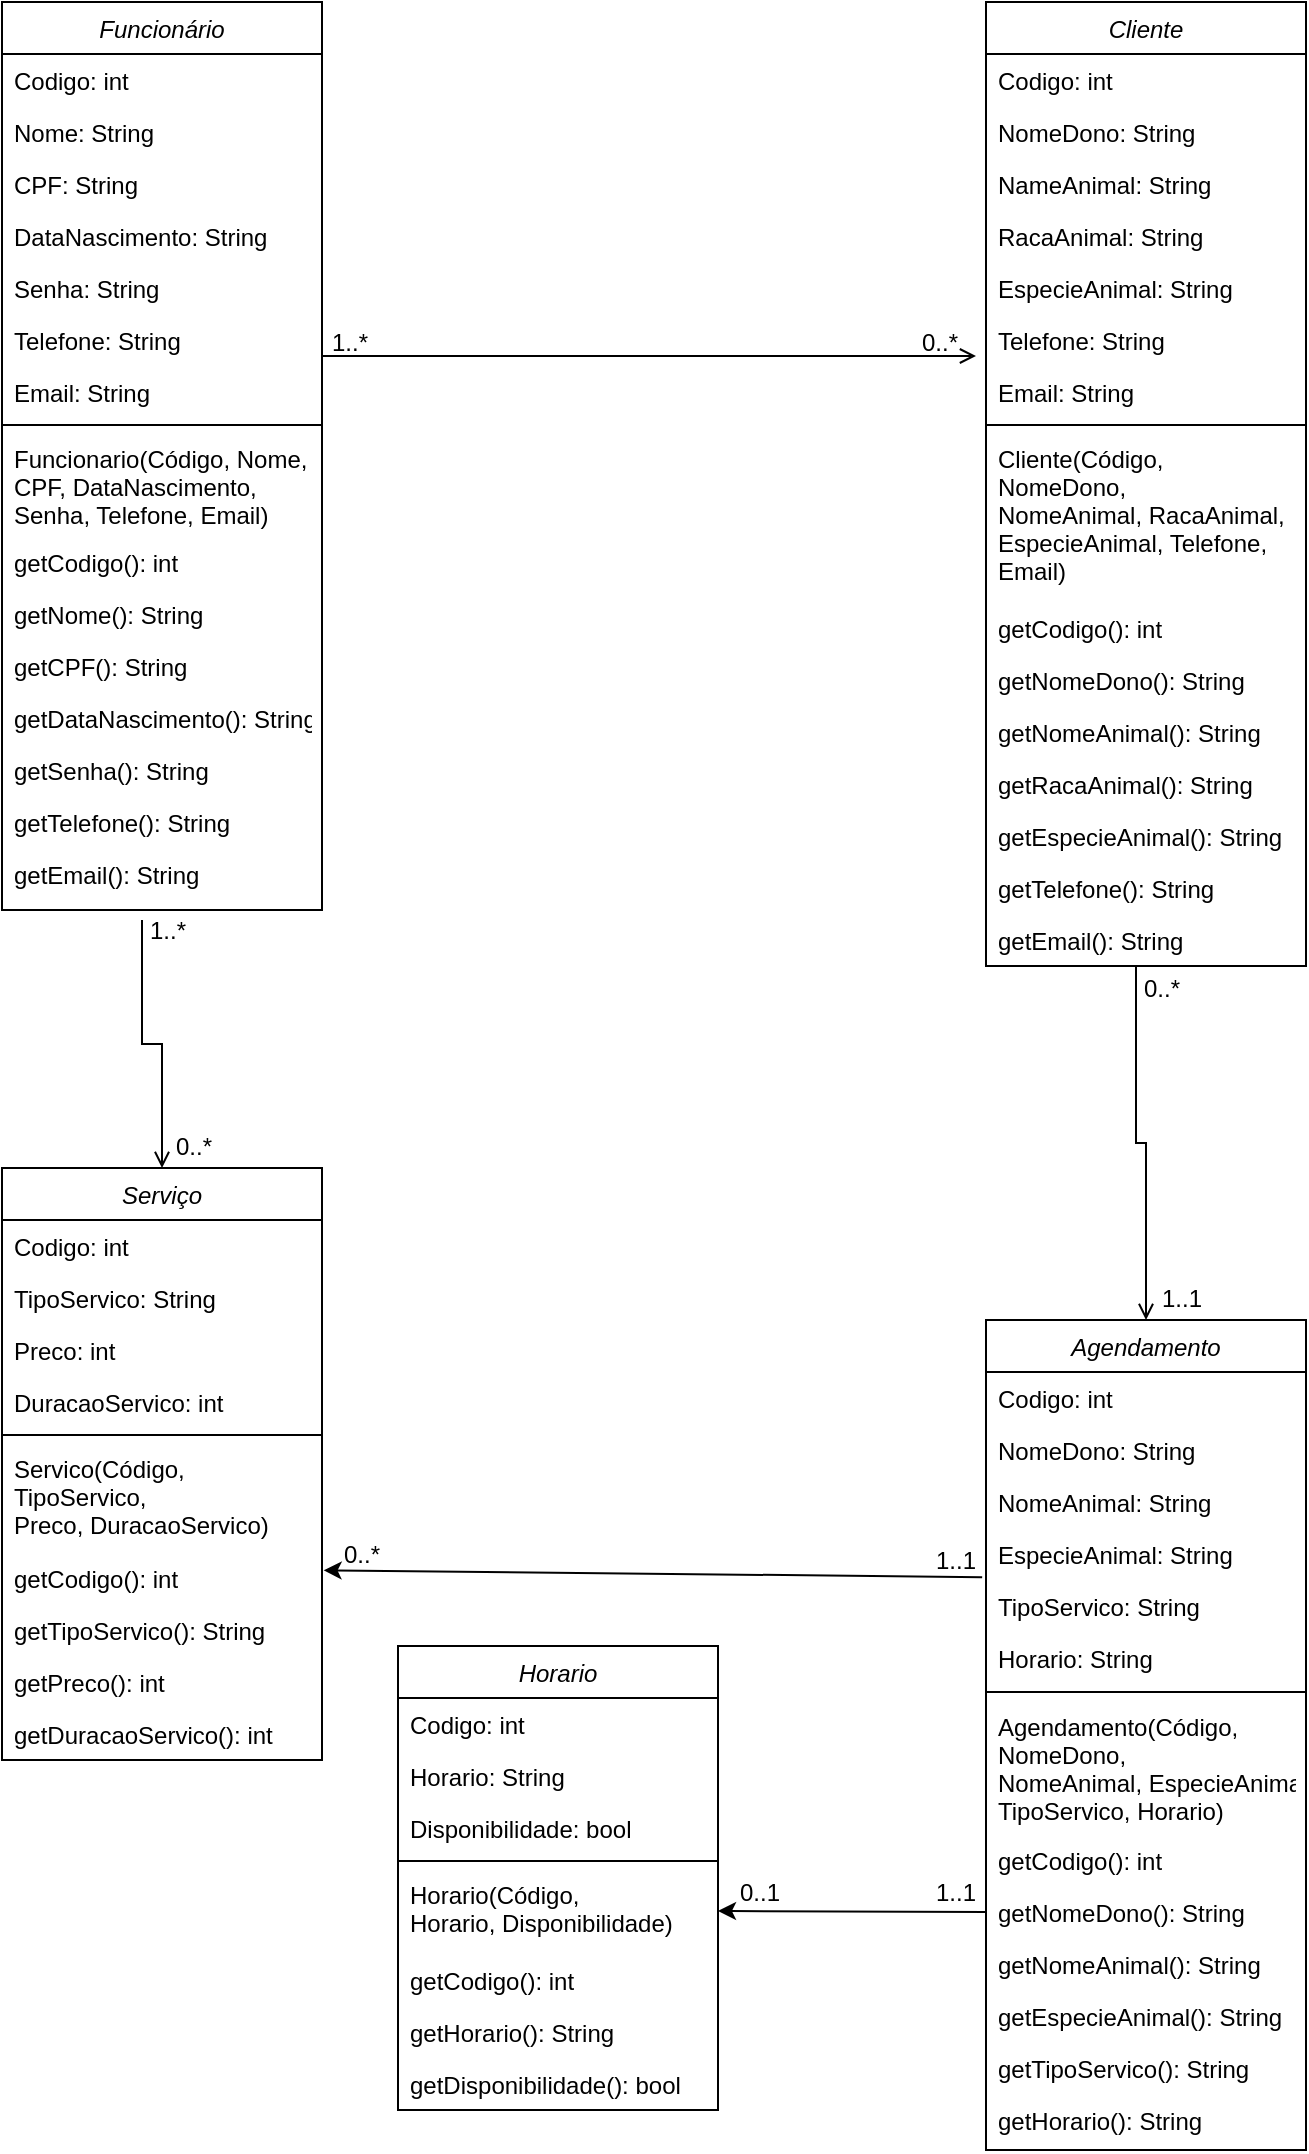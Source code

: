 <mxfile version="24.7.6">
  <diagram id="C5RBs43oDa-KdzZeNtuy" name="Page-1">
    <mxGraphModel dx="1195" dy="689" grid="0" gridSize="10" guides="1" tooltips="1" connect="1" arrows="1" fold="1" page="1" pageScale="1" pageWidth="827" pageHeight="1169" math="0" shadow="0">
      <root>
        <mxCell id="WIyWlLk6GJQsqaUBKTNV-0" />
        <mxCell id="WIyWlLk6GJQsqaUBKTNV-1" parent="WIyWlLk6GJQsqaUBKTNV-0" />
        <mxCell id="zkfFHV4jXpPFQw0GAbJ--0" value="Funcionário" style="swimlane;fontStyle=2;align=center;verticalAlign=top;childLayout=stackLayout;horizontal=1;startSize=26;horizontalStack=0;resizeParent=1;resizeLast=0;collapsible=1;marginBottom=0;rounded=0;shadow=0;strokeWidth=1;" parent="WIyWlLk6GJQsqaUBKTNV-1" vertex="1">
          <mxGeometry x="23" y="12" width="160" height="454" as="geometry">
            <mxRectangle x="230" y="140" width="160" height="26" as="alternateBounds" />
          </mxGeometry>
        </mxCell>
        <mxCell id="zkfFHV4jXpPFQw0GAbJ--1" value="Codigo: int" style="text;align=left;verticalAlign=top;spacingLeft=4;spacingRight=4;overflow=hidden;rotatable=0;points=[[0,0.5],[1,0.5]];portConstraint=eastwest;" parent="zkfFHV4jXpPFQw0GAbJ--0" vertex="1">
          <mxGeometry y="26" width="160" height="26" as="geometry" />
        </mxCell>
        <mxCell id="q6h07GVfiejWKPhblqc2-0" value="Nome: String" style="text;align=left;verticalAlign=top;spacingLeft=4;spacingRight=4;overflow=hidden;rotatable=0;points=[[0,0.5],[1,0.5]];portConstraint=eastwest;" vertex="1" parent="zkfFHV4jXpPFQw0GAbJ--0">
          <mxGeometry y="52" width="160" height="26" as="geometry" />
        </mxCell>
        <mxCell id="q6h07GVfiejWKPhblqc2-1" value="CPF: String" style="text;align=left;verticalAlign=top;spacingLeft=4;spacingRight=4;overflow=hidden;rotatable=0;points=[[0,0.5],[1,0.5]];portConstraint=eastwest;" vertex="1" parent="zkfFHV4jXpPFQw0GAbJ--0">
          <mxGeometry y="78" width="160" height="26" as="geometry" />
        </mxCell>
        <mxCell id="q6h07GVfiejWKPhblqc2-2" value="DataNascimento: String" style="text;align=left;verticalAlign=top;spacingLeft=4;spacingRight=4;overflow=hidden;rotatable=0;points=[[0,0.5],[1,0.5]];portConstraint=eastwest;" vertex="1" parent="zkfFHV4jXpPFQw0GAbJ--0">
          <mxGeometry y="104" width="160" height="26" as="geometry" />
        </mxCell>
        <mxCell id="q6h07GVfiejWKPhblqc2-3" value="Senha: String" style="text;align=left;verticalAlign=top;spacingLeft=4;spacingRight=4;overflow=hidden;rotatable=0;points=[[0,0.5],[1,0.5]];portConstraint=eastwest;" vertex="1" parent="zkfFHV4jXpPFQw0GAbJ--0">
          <mxGeometry y="130" width="160" height="26" as="geometry" />
        </mxCell>
        <mxCell id="q6h07GVfiejWKPhblqc2-4" value="Telefone: String" style="text;align=left;verticalAlign=top;spacingLeft=4;spacingRight=4;overflow=hidden;rotatable=0;points=[[0,0.5],[1,0.5]];portConstraint=eastwest;" vertex="1" parent="zkfFHV4jXpPFQw0GAbJ--0">
          <mxGeometry y="156" width="160" height="26" as="geometry" />
        </mxCell>
        <mxCell id="q6h07GVfiejWKPhblqc2-5" value="Email: String" style="text;align=left;verticalAlign=top;spacingLeft=4;spacingRight=4;overflow=hidden;rotatable=0;points=[[0,0.5],[1,0.5]];portConstraint=eastwest;" vertex="1" parent="zkfFHV4jXpPFQw0GAbJ--0">
          <mxGeometry y="182" width="160" height="26" as="geometry" />
        </mxCell>
        <mxCell id="zkfFHV4jXpPFQw0GAbJ--4" value="" style="line;html=1;strokeWidth=1;align=left;verticalAlign=middle;spacingTop=-1;spacingLeft=3;spacingRight=3;rotatable=0;labelPosition=right;points=[];portConstraint=eastwest;" parent="zkfFHV4jXpPFQw0GAbJ--0" vertex="1">
          <mxGeometry y="208" width="160" height="7" as="geometry" />
        </mxCell>
        <mxCell id="zkfFHV4jXpPFQw0GAbJ--5" value="Funcionario(Código, Nome, &#xa;CPF, DataNascimento, &#xa;Senha, Telefone, Email)" style="text;align=left;verticalAlign=top;spacingLeft=4;spacingRight=4;overflow=hidden;rotatable=0;points=[[0,0.5],[1,0.5]];portConstraint=eastwest;" parent="zkfFHV4jXpPFQw0GAbJ--0" vertex="1">
          <mxGeometry y="215" width="160" height="52" as="geometry" />
        </mxCell>
        <mxCell id="q6h07GVfiejWKPhblqc2-6" value="getCodigo(): int" style="text;align=left;verticalAlign=top;spacingLeft=4;spacingRight=4;overflow=hidden;rotatable=0;points=[[0,0.5],[1,0.5]];portConstraint=eastwest;" vertex="1" parent="zkfFHV4jXpPFQw0GAbJ--0">
          <mxGeometry y="267" width="160" height="26" as="geometry" />
        </mxCell>
        <mxCell id="q6h07GVfiejWKPhblqc2-7" value="getNome(): String" style="text;align=left;verticalAlign=top;spacingLeft=4;spacingRight=4;overflow=hidden;rotatable=0;points=[[0,0.5],[1,0.5]];portConstraint=eastwest;" vertex="1" parent="zkfFHV4jXpPFQw0GAbJ--0">
          <mxGeometry y="293" width="160" height="26" as="geometry" />
        </mxCell>
        <mxCell id="q6h07GVfiejWKPhblqc2-8" value="getCPF(): String" style="text;align=left;verticalAlign=top;spacingLeft=4;spacingRight=4;overflow=hidden;rotatable=0;points=[[0,0.5],[1,0.5]];portConstraint=eastwest;" vertex="1" parent="zkfFHV4jXpPFQw0GAbJ--0">
          <mxGeometry y="319" width="160" height="26" as="geometry" />
        </mxCell>
        <mxCell id="q6h07GVfiejWKPhblqc2-9" value="getDataNascimento(): String" style="text;align=left;verticalAlign=top;spacingLeft=4;spacingRight=4;overflow=hidden;rotatable=0;points=[[0,0.5],[1,0.5]];portConstraint=eastwest;" vertex="1" parent="zkfFHV4jXpPFQw0GAbJ--0">
          <mxGeometry y="345" width="160" height="26" as="geometry" />
        </mxCell>
        <mxCell id="q6h07GVfiejWKPhblqc2-10" value="getSenha(): String" style="text;align=left;verticalAlign=top;spacingLeft=4;spacingRight=4;overflow=hidden;rotatable=0;points=[[0,0.5],[1,0.5]];portConstraint=eastwest;" vertex="1" parent="zkfFHV4jXpPFQw0GAbJ--0">
          <mxGeometry y="371" width="160" height="26" as="geometry" />
        </mxCell>
        <mxCell id="q6h07GVfiejWKPhblqc2-11" value="getTelefone(): String" style="text;align=left;verticalAlign=top;spacingLeft=4;spacingRight=4;overflow=hidden;rotatable=0;points=[[0,0.5],[1,0.5]];portConstraint=eastwest;" vertex="1" parent="zkfFHV4jXpPFQw0GAbJ--0">
          <mxGeometry y="397" width="160" height="26" as="geometry" />
        </mxCell>
        <mxCell id="q6h07GVfiejWKPhblqc2-12" value="getEmail(): String" style="text;align=left;verticalAlign=top;spacingLeft=4;spacingRight=4;overflow=hidden;rotatable=0;points=[[0,0.5],[1,0.5]];portConstraint=eastwest;" vertex="1" parent="zkfFHV4jXpPFQw0GAbJ--0">
          <mxGeometry y="423" width="160" height="26" as="geometry" />
        </mxCell>
        <mxCell id="zkfFHV4jXpPFQw0GAbJ--26" value="" style="endArrow=open;shadow=0;strokeWidth=1;rounded=0;curved=0;endFill=1;edgeStyle=elbowEdgeStyle;elbow=vertical;" parent="WIyWlLk6GJQsqaUBKTNV-1" source="zkfFHV4jXpPFQw0GAbJ--0" edge="1">
          <mxGeometry x="0.5" y="41" relative="1" as="geometry">
            <mxPoint x="380" y="192" as="sourcePoint" />
            <mxPoint x="510" y="189" as="targetPoint" />
            <mxPoint x="-40" y="32" as="offset" />
          </mxGeometry>
        </mxCell>
        <mxCell id="zkfFHV4jXpPFQw0GAbJ--27" value="1..*" style="resizable=0;align=left;verticalAlign=bottom;labelBackgroundColor=none;fontSize=12;" parent="zkfFHV4jXpPFQw0GAbJ--26" connectable="0" vertex="1">
          <mxGeometry x="-1" relative="1" as="geometry">
            <mxPoint x="3" y="2" as="offset" />
          </mxGeometry>
        </mxCell>
        <mxCell id="q6h07GVfiejWKPhblqc2-13" value="Cliente" style="swimlane;fontStyle=2;align=center;verticalAlign=top;childLayout=stackLayout;horizontal=1;startSize=26;horizontalStack=0;resizeParent=1;resizeLast=0;collapsible=1;marginBottom=0;rounded=0;shadow=0;strokeWidth=1;" vertex="1" parent="WIyWlLk6GJQsqaUBKTNV-1">
          <mxGeometry x="515" y="12" width="160" height="482" as="geometry">
            <mxRectangle x="230" y="140" width="160" height="26" as="alternateBounds" />
          </mxGeometry>
        </mxCell>
        <mxCell id="q6h07GVfiejWKPhblqc2-14" value="Codigo: int" style="text;align=left;verticalAlign=top;spacingLeft=4;spacingRight=4;overflow=hidden;rotatable=0;points=[[0,0.5],[1,0.5]];portConstraint=eastwest;" vertex="1" parent="q6h07GVfiejWKPhblqc2-13">
          <mxGeometry y="26" width="160" height="26" as="geometry" />
        </mxCell>
        <mxCell id="q6h07GVfiejWKPhblqc2-15" value="NomeDono: String" style="text;align=left;verticalAlign=top;spacingLeft=4;spacingRight=4;overflow=hidden;rotatable=0;points=[[0,0.5],[1,0.5]];portConstraint=eastwest;" vertex="1" parent="q6h07GVfiejWKPhblqc2-13">
          <mxGeometry y="52" width="160" height="26" as="geometry" />
        </mxCell>
        <mxCell id="q6h07GVfiejWKPhblqc2-16" value="NameAnimal: String" style="text;align=left;verticalAlign=top;spacingLeft=4;spacingRight=4;overflow=hidden;rotatable=0;points=[[0,0.5],[1,0.5]];portConstraint=eastwest;" vertex="1" parent="q6h07GVfiejWKPhblqc2-13">
          <mxGeometry y="78" width="160" height="26" as="geometry" />
        </mxCell>
        <mxCell id="q6h07GVfiejWKPhblqc2-17" value="RacaAnimal: String" style="text;align=left;verticalAlign=top;spacingLeft=4;spacingRight=4;overflow=hidden;rotatable=0;points=[[0,0.5],[1,0.5]];portConstraint=eastwest;" vertex="1" parent="q6h07GVfiejWKPhblqc2-13">
          <mxGeometry y="104" width="160" height="26" as="geometry" />
        </mxCell>
        <mxCell id="q6h07GVfiejWKPhblqc2-18" value="EspecieAnimal: String" style="text;align=left;verticalAlign=top;spacingLeft=4;spacingRight=4;overflow=hidden;rotatable=0;points=[[0,0.5],[1,0.5]];portConstraint=eastwest;" vertex="1" parent="q6h07GVfiejWKPhblqc2-13">
          <mxGeometry y="130" width="160" height="26" as="geometry" />
        </mxCell>
        <mxCell id="q6h07GVfiejWKPhblqc2-19" value="Telefone: String" style="text;align=left;verticalAlign=top;spacingLeft=4;spacingRight=4;overflow=hidden;rotatable=0;points=[[0,0.5],[1,0.5]];portConstraint=eastwest;" vertex="1" parent="q6h07GVfiejWKPhblqc2-13">
          <mxGeometry y="156" width="160" height="26" as="geometry" />
        </mxCell>
        <mxCell id="q6h07GVfiejWKPhblqc2-20" value="Email: String" style="text;align=left;verticalAlign=top;spacingLeft=4;spacingRight=4;overflow=hidden;rotatable=0;points=[[0,0.5],[1,0.5]];portConstraint=eastwest;" vertex="1" parent="q6h07GVfiejWKPhblqc2-13">
          <mxGeometry y="182" width="160" height="26" as="geometry" />
        </mxCell>
        <mxCell id="q6h07GVfiejWKPhblqc2-21" value="" style="line;html=1;strokeWidth=1;align=left;verticalAlign=middle;spacingTop=-1;spacingLeft=3;spacingRight=3;rotatable=0;labelPosition=right;points=[];portConstraint=eastwest;" vertex="1" parent="q6h07GVfiejWKPhblqc2-13">
          <mxGeometry y="208" width="160" height="7" as="geometry" />
        </mxCell>
        <mxCell id="q6h07GVfiejWKPhblqc2-22" value="Cliente(Código, &#xa;NomeDono, &#xa;NomeAnimal, RacaAnimal, &#xa;EspecieAnimal, Telefone, &#xa;Email)" style="text;align=left;verticalAlign=top;spacingLeft=4;spacingRight=4;overflow=hidden;rotatable=0;points=[[0,0.5],[1,0.5]];portConstraint=eastwest;" vertex="1" parent="q6h07GVfiejWKPhblqc2-13">
          <mxGeometry y="215" width="160" height="85" as="geometry" />
        </mxCell>
        <mxCell id="q6h07GVfiejWKPhblqc2-23" value="getCodigo(): int" style="text;align=left;verticalAlign=top;spacingLeft=4;spacingRight=4;overflow=hidden;rotatable=0;points=[[0,0.5],[1,0.5]];portConstraint=eastwest;" vertex="1" parent="q6h07GVfiejWKPhblqc2-13">
          <mxGeometry y="300" width="160" height="26" as="geometry" />
        </mxCell>
        <mxCell id="q6h07GVfiejWKPhblqc2-24" value="getNomeDono(): String" style="text;align=left;verticalAlign=top;spacingLeft=4;spacingRight=4;overflow=hidden;rotatable=0;points=[[0,0.5],[1,0.5]];portConstraint=eastwest;" vertex="1" parent="q6h07GVfiejWKPhblqc2-13">
          <mxGeometry y="326" width="160" height="26" as="geometry" />
        </mxCell>
        <mxCell id="q6h07GVfiejWKPhblqc2-25" value="getNomeAnimal(): String" style="text;align=left;verticalAlign=top;spacingLeft=4;spacingRight=4;overflow=hidden;rotatable=0;points=[[0,0.5],[1,0.5]];portConstraint=eastwest;" vertex="1" parent="q6h07GVfiejWKPhblqc2-13">
          <mxGeometry y="352" width="160" height="26" as="geometry" />
        </mxCell>
        <mxCell id="q6h07GVfiejWKPhblqc2-26" value="getRacaAnimal(): String" style="text;align=left;verticalAlign=top;spacingLeft=4;spacingRight=4;overflow=hidden;rotatable=0;points=[[0,0.5],[1,0.5]];portConstraint=eastwest;" vertex="1" parent="q6h07GVfiejWKPhblqc2-13">
          <mxGeometry y="378" width="160" height="26" as="geometry" />
        </mxCell>
        <mxCell id="q6h07GVfiejWKPhblqc2-27" value="getEspecieAnimal(): String" style="text;align=left;verticalAlign=top;spacingLeft=4;spacingRight=4;overflow=hidden;rotatable=0;points=[[0,0.5],[1,0.5]];portConstraint=eastwest;" vertex="1" parent="q6h07GVfiejWKPhblqc2-13">
          <mxGeometry y="404" width="160" height="26" as="geometry" />
        </mxCell>
        <mxCell id="q6h07GVfiejWKPhblqc2-28" value="getTelefone(): String" style="text;align=left;verticalAlign=top;spacingLeft=4;spacingRight=4;overflow=hidden;rotatable=0;points=[[0,0.5],[1,0.5]];portConstraint=eastwest;" vertex="1" parent="q6h07GVfiejWKPhblqc2-13">
          <mxGeometry y="430" width="160" height="26" as="geometry" />
        </mxCell>
        <mxCell id="q6h07GVfiejWKPhblqc2-29" value="getEmail(): String" style="text;align=left;verticalAlign=top;spacingLeft=4;spacingRight=4;overflow=hidden;rotatable=0;points=[[0,0.5],[1,0.5]];portConstraint=eastwest;" vertex="1" parent="q6h07GVfiejWKPhblqc2-13">
          <mxGeometry y="456" width="160" height="26" as="geometry" />
        </mxCell>
        <mxCell id="q6h07GVfiejWKPhblqc2-31" value="Serviço" style="swimlane;fontStyle=2;align=center;verticalAlign=top;childLayout=stackLayout;horizontal=1;startSize=26;horizontalStack=0;resizeParent=1;resizeLast=0;collapsible=1;marginBottom=0;rounded=0;shadow=0;strokeWidth=1;" vertex="1" parent="WIyWlLk6GJQsqaUBKTNV-1">
          <mxGeometry x="23" y="595" width="160" height="296" as="geometry">
            <mxRectangle x="230" y="140" width="160" height="26" as="alternateBounds" />
          </mxGeometry>
        </mxCell>
        <mxCell id="q6h07GVfiejWKPhblqc2-32" value="Codigo: int" style="text;align=left;verticalAlign=top;spacingLeft=4;spacingRight=4;overflow=hidden;rotatable=0;points=[[0,0.5],[1,0.5]];portConstraint=eastwest;" vertex="1" parent="q6h07GVfiejWKPhblqc2-31">
          <mxGeometry y="26" width="160" height="26" as="geometry" />
        </mxCell>
        <mxCell id="q6h07GVfiejWKPhblqc2-33" value="TipoServico: String" style="text;align=left;verticalAlign=top;spacingLeft=4;spacingRight=4;overflow=hidden;rotatable=0;points=[[0,0.5],[1,0.5]];portConstraint=eastwest;" vertex="1" parent="q6h07GVfiejWKPhblqc2-31">
          <mxGeometry y="52" width="160" height="26" as="geometry" />
        </mxCell>
        <mxCell id="q6h07GVfiejWKPhblqc2-34" value="Preco: int" style="text;align=left;verticalAlign=top;spacingLeft=4;spacingRight=4;overflow=hidden;rotatable=0;points=[[0,0.5],[1,0.5]];portConstraint=eastwest;" vertex="1" parent="q6h07GVfiejWKPhblqc2-31">
          <mxGeometry y="78" width="160" height="26" as="geometry" />
        </mxCell>
        <mxCell id="q6h07GVfiejWKPhblqc2-35" value="DuracaoServico: int" style="text;align=left;verticalAlign=top;spacingLeft=4;spacingRight=4;overflow=hidden;rotatable=0;points=[[0,0.5],[1,0.5]];portConstraint=eastwest;" vertex="1" parent="q6h07GVfiejWKPhblqc2-31">
          <mxGeometry y="104" width="160" height="26" as="geometry" />
        </mxCell>
        <mxCell id="q6h07GVfiejWKPhblqc2-39" value="" style="line;html=1;strokeWidth=1;align=left;verticalAlign=middle;spacingTop=-1;spacingLeft=3;spacingRight=3;rotatable=0;labelPosition=right;points=[];portConstraint=eastwest;" vertex="1" parent="q6h07GVfiejWKPhblqc2-31">
          <mxGeometry y="130" width="160" height="7" as="geometry" />
        </mxCell>
        <mxCell id="q6h07GVfiejWKPhblqc2-40" value="Servico(Código, &#xa;TipoServico, &#xa;Preco, DuracaoServico)" style="text;align=left;verticalAlign=top;spacingLeft=4;spacingRight=4;overflow=hidden;rotatable=0;points=[[0,0.5],[1,0.5]];portConstraint=eastwest;" vertex="1" parent="q6h07GVfiejWKPhblqc2-31">
          <mxGeometry y="137" width="160" height="55" as="geometry" />
        </mxCell>
        <mxCell id="q6h07GVfiejWKPhblqc2-41" value="getCodigo(): int" style="text;align=left;verticalAlign=top;spacingLeft=4;spacingRight=4;overflow=hidden;rotatable=0;points=[[0,0.5],[1,0.5]];portConstraint=eastwest;" vertex="1" parent="q6h07GVfiejWKPhblqc2-31">
          <mxGeometry y="192" width="160" height="26" as="geometry" />
        </mxCell>
        <mxCell id="q6h07GVfiejWKPhblqc2-42" value="getTipoServico(): String" style="text;align=left;verticalAlign=top;spacingLeft=4;spacingRight=4;overflow=hidden;rotatable=0;points=[[0,0.5],[1,0.5]];portConstraint=eastwest;" vertex="1" parent="q6h07GVfiejWKPhblqc2-31">
          <mxGeometry y="218" width="160" height="26" as="geometry" />
        </mxCell>
        <mxCell id="q6h07GVfiejWKPhblqc2-43" value="getPreco(): int" style="text;align=left;verticalAlign=top;spacingLeft=4;spacingRight=4;overflow=hidden;rotatable=0;points=[[0,0.5],[1,0.5]];portConstraint=eastwest;" vertex="1" parent="q6h07GVfiejWKPhblqc2-31">
          <mxGeometry y="244" width="160" height="26" as="geometry" />
        </mxCell>
        <mxCell id="q6h07GVfiejWKPhblqc2-44" value="getDuracaoServico(): int" style="text;align=left;verticalAlign=top;spacingLeft=4;spacingRight=4;overflow=hidden;rotatable=0;points=[[0,0.5],[1,0.5]];portConstraint=eastwest;" vertex="1" parent="q6h07GVfiejWKPhblqc2-31">
          <mxGeometry y="270" width="160" height="26" as="geometry" />
        </mxCell>
        <mxCell id="q6h07GVfiejWKPhblqc2-49" value="Agendamento" style="swimlane;fontStyle=2;align=center;verticalAlign=top;childLayout=stackLayout;horizontal=1;startSize=26;horizontalStack=0;resizeParent=1;resizeLast=0;collapsible=1;marginBottom=0;rounded=0;shadow=0;strokeWidth=1;" vertex="1" parent="WIyWlLk6GJQsqaUBKTNV-1">
          <mxGeometry x="515" y="671" width="160" height="415" as="geometry">
            <mxRectangle x="230" y="140" width="160" height="26" as="alternateBounds" />
          </mxGeometry>
        </mxCell>
        <mxCell id="q6h07GVfiejWKPhblqc2-50" value="Codigo: int" style="text;align=left;verticalAlign=top;spacingLeft=4;spacingRight=4;overflow=hidden;rotatable=0;points=[[0,0.5],[1,0.5]];portConstraint=eastwest;" vertex="1" parent="q6h07GVfiejWKPhblqc2-49">
          <mxGeometry y="26" width="160" height="26" as="geometry" />
        </mxCell>
        <mxCell id="q6h07GVfiejWKPhblqc2-51" value="NomeDono: String" style="text;align=left;verticalAlign=top;spacingLeft=4;spacingRight=4;overflow=hidden;rotatable=0;points=[[0,0.5],[1,0.5]];portConstraint=eastwest;" vertex="1" parent="q6h07GVfiejWKPhblqc2-49">
          <mxGeometry y="52" width="160" height="26" as="geometry" />
        </mxCell>
        <mxCell id="q6h07GVfiejWKPhblqc2-52" value="NomeAnimal: String" style="text;align=left;verticalAlign=top;spacingLeft=4;spacingRight=4;overflow=hidden;rotatable=0;points=[[0,0.5],[1,0.5]];portConstraint=eastwest;" vertex="1" parent="q6h07GVfiejWKPhblqc2-49">
          <mxGeometry y="78" width="160" height="26" as="geometry" />
        </mxCell>
        <mxCell id="q6h07GVfiejWKPhblqc2-53" value="EspecieAnimal: String" style="text;align=left;verticalAlign=top;spacingLeft=4;spacingRight=4;overflow=hidden;rotatable=0;points=[[0,0.5],[1,0.5]];portConstraint=eastwest;" vertex="1" parent="q6h07GVfiejWKPhblqc2-49">
          <mxGeometry y="104" width="160" height="26" as="geometry" />
        </mxCell>
        <mxCell id="q6h07GVfiejWKPhblqc2-60" value="TipoServico: String" style="text;align=left;verticalAlign=top;spacingLeft=4;spacingRight=4;overflow=hidden;rotatable=0;points=[[0,0.5],[1,0.5]];portConstraint=eastwest;" vertex="1" parent="q6h07GVfiejWKPhblqc2-49">
          <mxGeometry y="130" width="160" height="26" as="geometry" />
        </mxCell>
        <mxCell id="q6h07GVfiejWKPhblqc2-61" value="Horario: String" style="text;align=left;verticalAlign=top;spacingLeft=4;spacingRight=4;overflow=hidden;rotatable=0;points=[[0,0.5],[1,0.5]];portConstraint=eastwest;" vertex="1" parent="q6h07GVfiejWKPhblqc2-49">
          <mxGeometry y="156" width="160" height="26" as="geometry" />
        </mxCell>
        <mxCell id="q6h07GVfiejWKPhblqc2-54" value="" style="line;html=1;strokeWidth=1;align=left;verticalAlign=middle;spacingTop=-1;spacingLeft=3;spacingRight=3;rotatable=0;labelPosition=right;points=[];portConstraint=eastwest;" vertex="1" parent="q6h07GVfiejWKPhblqc2-49">
          <mxGeometry y="182" width="160" height="8" as="geometry" />
        </mxCell>
        <mxCell id="q6h07GVfiejWKPhblqc2-55" value="Agendamento(Código, &#xa;NomeDono, &#xa;NomeAnimal, EspecieAnimal, &#xa;TipoServico, Horario)" style="text;align=left;verticalAlign=top;spacingLeft=4;spacingRight=4;overflow=hidden;rotatable=0;points=[[0,0.5],[1,0.5]];portConstraint=eastwest;" vertex="1" parent="q6h07GVfiejWKPhblqc2-49">
          <mxGeometry y="190" width="160" height="67" as="geometry" />
        </mxCell>
        <mxCell id="q6h07GVfiejWKPhblqc2-56" value="getCodigo(): int" style="text;align=left;verticalAlign=top;spacingLeft=4;spacingRight=4;overflow=hidden;rotatable=0;points=[[0,0.5],[1,0.5]];portConstraint=eastwest;" vertex="1" parent="q6h07GVfiejWKPhblqc2-49">
          <mxGeometry y="257" width="160" height="26" as="geometry" />
        </mxCell>
        <mxCell id="q6h07GVfiejWKPhblqc2-57" value="getNomeDono(): String" style="text;align=left;verticalAlign=top;spacingLeft=4;spacingRight=4;overflow=hidden;rotatable=0;points=[[0,0.5],[1,0.5]];portConstraint=eastwest;" vertex="1" parent="q6h07GVfiejWKPhblqc2-49">
          <mxGeometry y="283" width="160" height="26" as="geometry" />
        </mxCell>
        <mxCell id="q6h07GVfiejWKPhblqc2-58" value="getNomeAnimal(): String" style="text;align=left;verticalAlign=top;spacingLeft=4;spacingRight=4;overflow=hidden;rotatable=0;points=[[0,0.5],[1,0.5]];portConstraint=eastwest;" vertex="1" parent="q6h07GVfiejWKPhblqc2-49">
          <mxGeometry y="309" width="160" height="26" as="geometry" />
        </mxCell>
        <mxCell id="q6h07GVfiejWKPhblqc2-59" value="getEspecieAnimal(): String" style="text;align=left;verticalAlign=top;spacingLeft=4;spacingRight=4;overflow=hidden;rotatable=0;points=[[0,0.5],[1,0.5]];portConstraint=eastwest;" vertex="1" parent="q6h07GVfiejWKPhblqc2-49">
          <mxGeometry y="335" width="160" height="26" as="geometry" />
        </mxCell>
        <mxCell id="q6h07GVfiejWKPhblqc2-62" value="getTipoServico(): String" style="text;align=left;verticalAlign=top;spacingLeft=4;spacingRight=4;overflow=hidden;rotatable=0;points=[[0,0.5],[1,0.5]];portConstraint=eastwest;" vertex="1" parent="q6h07GVfiejWKPhblqc2-49">
          <mxGeometry y="361" width="160" height="26" as="geometry" />
        </mxCell>
        <mxCell id="q6h07GVfiejWKPhblqc2-63" value="getHorario(): String" style="text;align=left;verticalAlign=top;spacingLeft=4;spacingRight=4;overflow=hidden;rotatable=0;points=[[0,0.5],[1,0.5]];portConstraint=eastwest;" vertex="1" parent="q6h07GVfiejWKPhblqc2-49">
          <mxGeometry y="387" width="160" height="26" as="geometry" />
        </mxCell>
        <mxCell id="q6h07GVfiejWKPhblqc2-64" value="Horario" style="swimlane;fontStyle=2;align=center;verticalAlign=top;childLayout=stackLayout;horizontal=1;startSize=26;horizontalStack=0;resizeParent=1;resizeLast=0;collapsible=1;marginBottom=0;rounded=0;shadow=0;strokeWidth=1;" vertex="1" parent="WIyWlLk6GJQsqaUBKTNV-1">
          <mxGeometry x="221" y="834" width="160" height="232" as="geometry">
            <mxRectangle x="230" y="140" width="160" height="26" as="alternateBounds" />
          </mxGeometry>
        </mxCell>
        <mxCell id="q6h07GVfiejWKPhblqc2-65" value="Codigo: int" style="text;align=left;verticalAlign=top;spacingLeft=4;spacingRight=4;overflow=hidden;rotatable=0;points=[[0,0.5],[1,0.5]];portConstraint=eastwest;" vertex="1" parent="q6h07GVfiejWKPhblqc2-64">
          <mxGeometry y="26" width="160" height="26" as="geometry" />
        </mxCell>
        <mxCell id="q6h07GVfiejWKPhblqc2-66" value="Horario: String" style="text;align=left;verticalAlign=top;spacingLeft=4;spacingRight=4;overflow=hidden;rotatable=0;points=[[0,0.5],[1,0.5]];portConstraint=eastwest;" vertex="1" parent="q6h07GVfiejWKPhblqc2-64">
          <mxGeometry y="52" width="160" height="26" as="geometry" />
        </mxCell>
        <mxCell id="q6h07GVfiejWKPhblqc2-67" value="Disponibilidade: bool" style="text;align=left;verticalAlign=top;spacingLeft=4;spacingRight=4;overflow=hidden;rotatable=0;points=[[0,0.5],[1,0.5]];portConstraint=eastwest;" vertex="1" parent="q6h07GVfiejWKPhblqc2-64">
          <mxGeometry y="78" width="160" height="26" as="geometry" />
        </mxCell>
        <mxCell id="q6h07GVfiejWKPhblqc2-69" value="" style="line;html=1;strokeWidth=1;align=left;verticalAlign=middle;spacingTop=-1;spacingLeft=3;spacingRight=3;rotatable=0;labelPosition=right;points=[];portConstraint=eastwest;" vertex="1" parent="q6h07GVfiejWKPhblqc2-64">
          <mxGeometry y="104" width="160" height="7" as="geometry" />
        </mxCell>
        <mxCell id="q6h07GVfiejWKPhblqc2-70" value="Horario(Código, &#xa;Horario, Disponibilidade)" style="text;align=left;verticalAlign=top;spacingLeft=4;spacingRight=4;overflow=hidden;rotatable=0;points=[[0,0.5],[1,0.5]];portConstraint=eastwest;" vertex="1" parent="q6h07GVfiejWKPhblqc2-64">
          <mxGeometry y="111" width="160" height="43" as="geometry" />
        </mxCell>
        <mxCell id="q6h07GVfiejWKPhblqc2-71" value="getCodigo(): int" style="text;align=left;verticalAlign=top;spacingLeft=4;spacingRight=4;overflow=hidden;rotatable=0;points=[[0,0.5],[1,0.5]];portConstraint=eastwest;" vertex="1" parent="q6h07GVfiejWKPhblqc2-64">
          <mxGeometry y="154" width="160" height="26" as="geometry" />
        </mxCell>
        <mxCell id="q6h07GVfiejWKPhblqc2-72" value="getHorario(): String" style="text;align=left;verticalAlign=top;spacingLeft=4;spacingRight=4;overflow=hidden;rotatable=0;points=[[0,0.5],[1,0.5]];portConstraint=eastwest;" vertex="1" parent="q6h07GVfiejWKPhblqc2-64">
          <mxGeometry y="180" width="160" height="26" as="geometry" />
        </mxCell>
        <mxCell id="q6h07GVfiejWKPhblqc2-73" value="getDisponibilidade(): bool" style="text;align=left;verticalAlign=top;spacingLeft=4;spacingRight=4;overflow=hidden;rotatable=0;points=[[0,0.5],[1,0.5]];portConstraint=eastwest;" vertex="1" parent="q6h07GVfiejWKPhblqc2-64">
          <mxGeometry y="206" width="160" height="26" as="geometry" />
        </mxCell>
        <mxCell id="q6h07GVfiejWKPhblqc2-75" value="0..*" style="resizable=0;align=left;verticalAlign=bottom;labelBackgroundColor=none;fontSize=12;" connectable="0" vertex="1" parent="WIyWlLk6GJQsqaUBKTNV-1">
          <mxGeometry x="481" y="190.997" as="geometry" />
        </mxCell>
        <mxCell id="q6h07GVfiejWKPhblqc2-76" value="" style="endArrow=open;shadow=0;strokeWidth=1;rounded=0;curved=0;endFill=1;edgeStyle=elbowEdgeStyle;elbow=vertical;entryX=0.5;entryY=0;entryDx=0;entryDy=0;" edge="1" parent="WIyWlLk6GJQsqaUBKTNV-1" target="q6h07GVfiejWKPhblqc2-31">
          <mxGeometry x="0.5" y="41" relative="1" as="geometry">
            <mxPoint x="93" y="471" as="sourcePoint" />
            <mxPoint x="422" y="520" as="targetPoint" />
            <mxPoint x="-40" y="32" as="offset" />
          </mxGeometry>
        </mxCell>
        <mxCell id="q6h07GVfiejWKPhblqc2-77" value="1..*" style="resizable=0;align=left;verticalAlign=bottom;labelBackgroundColor=none;fontSize=12;" connectable="0" vertex="1" parent="q6h07GVfiejWKPhblqc2-76">
          <mxGeometry x="-1" relative="1" as="geometry">
            <mxPoint x="2" y="14" as="offset" />
          </mxGeometry>
        </mxCell>
        <mxCell id="q6h07GVfiejWKPhblqc2-78" value="0..*" style="resizable=0;align=left;verticalAlign=bottom;labelBackgroundColor=none;fontSize=12;" connectable="0" vertex="1" parent="WIyWlLk6GJQsqaUBKTNV-1">
          <mxGeometry x="436" y="291.997" as="geometry">
            <mxPoint x="-328" y="301" as="offset" />
          </mxGeometry>
        </mxCell>
        <mxCell id="q6h07GVfiejWKPhblqc2-79" value="" style="endArrow=open;shadow=0;strokeWidth=1;rounded=0;curved=0;endFill=1;edgeStyle=elbowEdgeStyle;elbow=vertical;entryX=0.5;entryY=0;entryDx=0;entryDy=0;" edge="1" parent="WIyWlLk6GJQsqaUBKTNV-1" target="q6h07GVfiejWKPhblqc2-49">
          <mxGeometry x="0.5" y="41" relative="1" as="geometry">
            <mxPoint x="590" y="494" as="sourcePoint" />
            <mxPoint x="600" y="618" as="targetPoint" />
            <mxPoint x="-40" y="32" as="offset" />
          </mxGeometry>
        </mxCell>
        <mxCell id="q6h07GVfiejWKPhblqc2-80" value="0..*" style="resizable=0;align=left;verticalAlign=bottom;labelBackgroundColor=none;fontSize=12;" connectable="0" vertex="1" parent="q6h07GVfiejWKPhblqc2-79">
          <mxGeometry x="-1" relative="1" as="geometry">
            <mxPoint x="2" y="20" as="offset" />
          </mxGeometry>
        </mxCell>
        <mxCell id="q6h07GVfiejWKPhblqc2-81" value="1..1" style="resizable=0;align=left;verticalAlign=bottom;labelBackgroundColor=none;fontSize=12;" connectable="0" vertex="1" parent="WIyWlLk6GJQsqaUBKTNV-1">
          <mxGeometry x="601.0" y="669" as="geometry" />
        </mxCell>
        <mxCell id="q6h07GVfiejWKPhblqc2-87" value="" style="endArrow=classic;html=1;rounded=0;exitX=-0.012;exitY=0.945;exitDx=0;exitDy=0;exitPerimeter=0;entryX=1.005;entryY=0.352;entryDx=0;entryDy=0;entryPerimeter=0;" edge="1" parent="WIyWlLk6GJQsqaUBKTNV-1" source="q6h07GVfiejWKPhblqc2-53" target="q6h07GVfiejWKPhblqc2-41">
          <mxGeometry width="50" height="50" relative="1" as="geometry">
            <mxPoint x="242" y="740" as="sourcePoint" />
            <mxPoint x="292" y="690" as="targetPoint" />
          </mxGeometry>
        </mxCell>
        <mxCell id="q6h07GVfiejWKPhblqc2-88" value="0..*" style="resizable=0;align=left;verticalAlign=bottom;labelBackgroundColor=none;fontSize=12;" connectable="0" vertex="1" parent="WIyWlLk6GJQsqaUBKTNV-1">
          <mxGeometry x="192.0" y="797" as="geometry" />
        </mxCell>
        <mxCell id="q6h07GVfiejWKPhblqc2-89" value="1..1" style="resizable=0;align=left;verticalAlign=bottom;labelBackgroundColor=none;fontSize=12;" connectable="0" vertex="1" parent="WIyWlLk6GJQsqaUBKTNV-1">
          <mxGeometry x="488.0" y="800" as="geometry" />
        </mxCell>
        <mxCell id="q6h07GVfiejWKPhblqc2-90" value="" style="endArrow=classic;html=1;rounded=0;exitX=0;exitY=0.5;exitDx=0;exitDy=0;entryX=1;entryY=0.5;entryDx=0;entryDy=0;" edge="1" parent="WIyWlLk6GJQsqaUBKTNV-1" source="q6h07GVfiejWKPhblqc2-57" target="q6h07GVfiejWKPhblqc2-70">
          <mxGeometry width="50" height="50" relative="1" as="geometry">
            <mxPoint x="523" y="810" as="sourcePoint" />
            <mxPoint x="194" y="806" as="targetPoint" />
          </mxGeometry>
        </mxCell>
        <mxCell id="q6h07GVfiejWKPhblqc2-91" value="0..1" style="resizable=0;align=left;verticalAlign=bottom;labelBackgroundColor=none;fontSize=12;" connectable="0" vertex="1" parent="WIyWlLk6GJQsqaUBKTNV-1">
          <mxGeometry x="390.0" y="966" as="geometry" />
        </mxCell>
        <mxCell id="q6h07GVfiejWKPhblqc2-92" value="1..1" style="resizable=0;align=left;verticalAlign=bottom;labelBackgroundColor=none;fontSize=12;" connectable="0" vertex="1" parent="WIyWlLk6GJQsqaUBKTNV-1">
          <mxGeometry x="488.0" y="966" as="geometry" />
        </mxCell>
      </root>
    </mxGraphModel>
  </diagram>
</mxfile>
